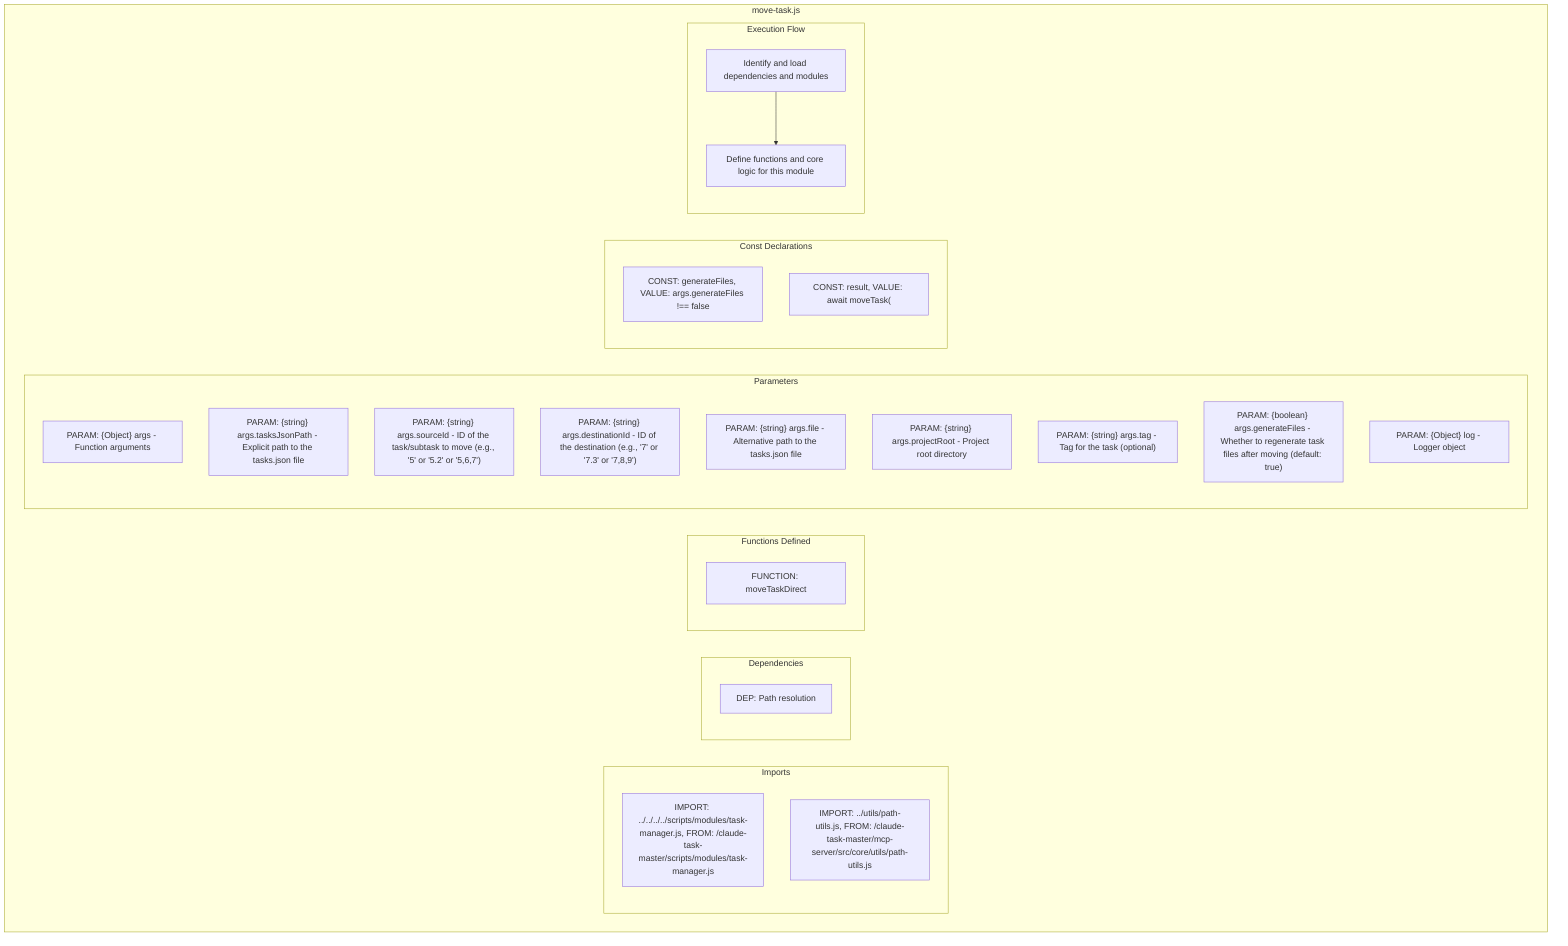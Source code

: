 flowchart TB
    subgraph Imports["Imports"]
        I1["IMPORT: ../../../../scripts/modules/task-manager.js, FROM: /claude-task-master/scripts/modules/task-manager.js"]
        I2["IMPORT: ../utils/path-utils.js, FROM: /claude-task-master/mcp-server/src/core/utils/path-utils.js"]
    end
    subgraph Dependencies["Dependencies"]
        D1["DEP: Path resolution"]
    end
    subgraph FunctionsDefined["Functions Defined"]
        FU1["FUNCTION: moveTaskDirect"]
    end
    subgraph Parameters["Parameters"]
        P1["PARAM: {Object} args - Function arguments"]
        P2["PARAM: {string} args.tasksJsonPath - Explicit path to the tasks.json file"]
        P3["PARAM: {string} args.sourceId - ID of the task/subtask to move (e.g., '5' or '5.2' or '5,6,7')"]
        P4["PARAM: {string} args.destinationId - ID of the destination (e.g., '7' or '7.3' or '7,8,9')"]
        P5["PARAM: {string} args.file - Alternative path to the tasks.json file"]
        P6["PARAM: {string} args.projectRoot - Project root directory"]
        P7["PARAM: {string} args.tag - Tag for the task (optional)"]
        P8["PARAM: {boolean} args.generateFiles - Whether to regenerate task files after moving (default: true)"]
        P9["PARAM: {Object} log - Logger object"]
    end
    subgraph Constants["Const Declarations"]
        C1["CONST: generateFiles, VALUE: args.generateFiles !== false"]
        C2["CONST: result, VALUE: await moveTask("]
    end
    subgraph ExecutionFlow["Execution Flow"]
        FL1["Identify and load dependencies and modules"]
        FL2["Define functions and core logic for this module"]
    end
    subgraph FileName["move-task.js"]
        Imports
        Dependencies
        FunctionsDefined
        Parameters
        Constants
        ExecutionFlow
    end
    FL1 --> FL2